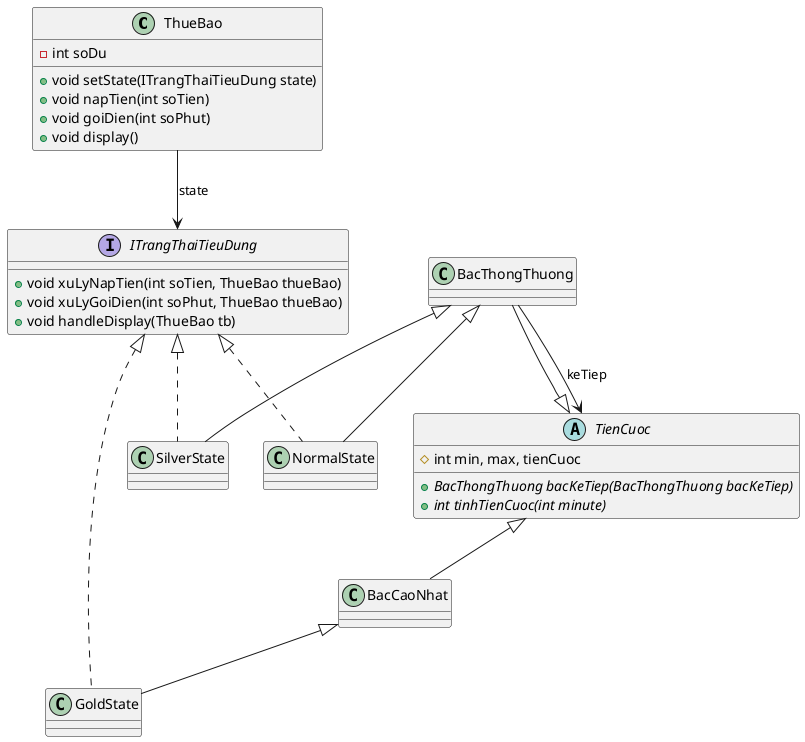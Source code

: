 @startuml
'https://plantuml.com/class-diagram

class ThueBao {
    - int soDu
    + void setState(ITrangThaiTieuDung state)
    + void napTien(int soTien)
    + void goiDien(int soPhut)
    + void display()
}

interface ITrangThaiTieuDung {
    + void xuLyNapTien(int soTien, ThueBao thueBao)
    + void xuLyGoiDien(int soPhut, ThueBao thueBao)
    + void handleDisplay(ThueBao tb)
}

abstract class TienCuoc {
    # int min, max, tienCuoc
    + {abstract} BacThongThuong bacKeTiep(BacThongThuong bacKeTiep)
    + {abstract} int tinhTienCuoc(int minute)
}

class BacCaoNhat {}

class BacThongThuong {}

class NormalState
class SilverState
class GoldState

ThueBao --> ITrangThaiTieuDung: state
ITrangThaiTieuDung <|.. NormalState
ITrangThaiTieuDung <|.. SilverState
ITrangThaiTieuDung <|.. GoldState

BacThongThuong <|-- NormalState
BacThongThuong <|-- SilverState
BacCaoNhat <|-- GoldState

TienCuoc <|-- BacThongThuong
TienCuoc <|-- BacCaoNhat
BacThongThuong -->  TienCuoc: keTiep


@enduml
